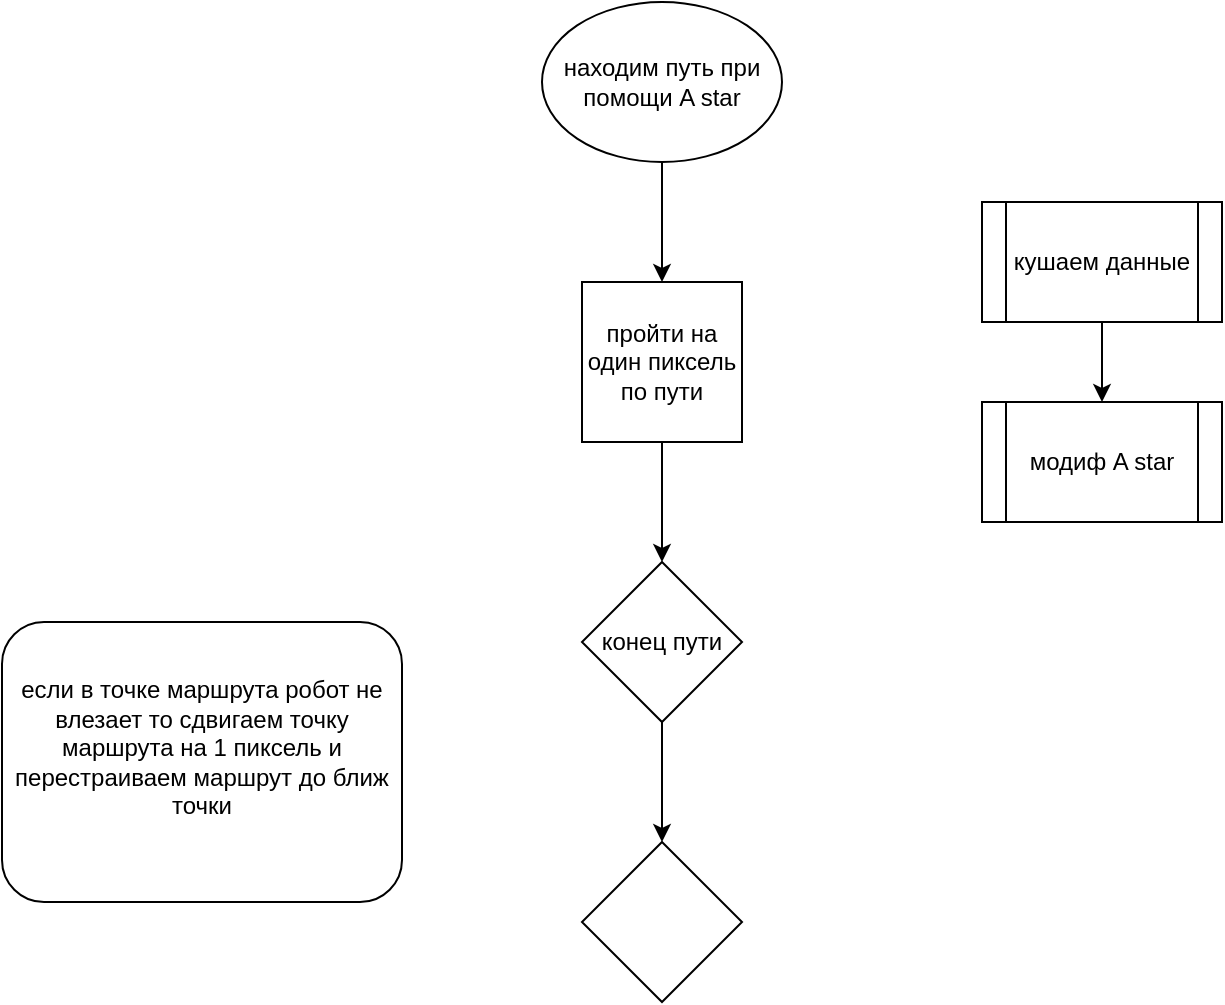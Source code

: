 <mxfile version="24.8.6">
  <diagram id="C5RBs43oDa-KdzZeNtuy" name="Page-1">
    <mxGraphModel dx="1510" dy="374" grid="1" gridSize="10" guides="1" tooltips="1" connect="1" arrows="1" fold="1" page="1" pageScale="1" pageWidth="827" pageHeight="1169" math="0" shadow="0">
      <root>
        <mxCell id="WIyWlLk6GJQsqaUBKTNV-0" />
        <mxCell id="WIyWlLk6GJQsqaUBKTNV-1" parent="WIyWlLk6GJQsqaUBKTNV-0" />
        <mxCell id="KxBXPnzhP5IgkcAKMf79-4" style="edgeStyle=orthogonalEdgeStyle;rounded=0;orthogonalLoop=1;jettySize=auto;html=1;exitX=0.5;exitY=1;exitDx=0;exitDy=0;entryX=0.5;entryY=0;entryDx=0;entryDy=0;" edge="1" parent="WIyWlLk6GJQsqaUBKTNV-1" source="KxBXPnzhP5IgkcAKMf79-1" target="KxBXPnzhP5IgkcAKMf79-3">
          <mxGeometry relative="1" as="geometry" />
        </mxCell>
        <mxCell id="KxBXPnzhP5IgkcAKMf79-1" value="кушаем данные" style="shape=process;whiteSpace=wrap;html=1;backgroundOutline=1;" vertex="1" parent="WIyWlLk6GJQsqaUBKTNV-1">
          <mxGeometry x="250" y="150" width="120" height="60" as="geometry" />
        </mxCell>
        <mxCell id="KxBXPnzhP5IgkcAKMf79-3" value="модиф A star" style="shape=process;whiteSpace=wrap;html=1;backgroundOutline=1;" vertex="1" parent="WIyWlLk6GJQsqaUBKTNV-1">
          <mxGeometry x="250" y="250" width="120" height="60" as="geometry" />
        </mxCell>
        <mxCell id="KxBXPnzhP5IgkcAKMf79-11" value="" style="edgeStyle=orthogonalEdgeStyle;rounded=0;orthogonalLoop=1;jettySize=auto;html=1;" edge="1" parent="WIyWlLk6GJQsqaUBKTNV-1" source="KxBXPnzhP5IgkcAKMf79-5" target="KxBXPnzhP5IgkcAKMf79-10">
          <mxGeometry relative="1" as="geometry" />
        </mxCell>
        <mxCell id="KxBXPnzhP5IgkcAKMf79-5" value="находим путь при помощи A star" style="ellipse;whiteSpace=wrap;html=1;" vertex="1" parent="WIyWlLk6GJQsqaUBKTNV-1">
          <mxGeometry x="30" y="50" width="120" height="80" as="geometry" />
        </mxCell>
        <mxCell id="KxBXPnzhP5IgkcAKMf79-6" value="если в точке маршрута робот не влезает то сдвигаем точку маршрута на 1 пиксель и перестраиваем маршрут до ближ точки&lt;div&gt;&lt;br&gt;&lt;/div&gt;" style="rounded=1;whiteSpace=wrap;html=1;" vertex="1" parent="WIyWlLk6GJQsqaUBKTNV-1">
          <mxGeometry x="-240" y="360" width="200" height="140" as="geometry" />
        </mxCell>
        <mxCell id="KxBXPnzhP5IgkcAKMf79-9" value="" style="rhombus;whiteSpace=wrap;html=1;" vertex="1" parent="WIyWlLk6GJQsqaUBKTNV-1">
          <mxGeometry x="50" y="470" width="80" height="80" as="geometry" />
        </mxCell>
        <mxCell id="KxBXPnzhP5IgkcAKMf79-17" value="" style="edgeStyle=orthogonalEdgeStyle;rounded=0;orthogonalLoop=1;jettySize=auto;html=1;" edge="1" parent="WIyWlLk6GJQsqaUBKTNV-1" source="KxBXPnzhP5IgkcAKMf79-10" target="KxBXPnzhP5IgkcAKMf79-15">
          <mxGeometry relative="1" as="geometry" />
        </mxCell>
        <mxCell id="KxBXPnzhP5IgkcAKMf79-10" value="пройти на один пиксель по пути" style="whiteSpace=wrap;html=1;aspect=fixed;" vertex="1" parent="WIyWlLk6GJQsqaUBKTNV-1">
          <mxGeometry x="50" y="190" width="80" height="80" as="geometry" />
        </mxCell>
        <mxCell id="KxBXPnzhP5IgkcAKMf79-18" value="" style="edgeStyle=orthogonalEdgeStyle;rounded=0;orthogonalLoop=1;jettySize=auto;html=1;" edge="1" parent="WIyWlLk6GJQsqaUBKTNV-1" source="KxBXPnzhP5IgkcAKMf79-15" target="KxBXPnzhP5IgkcAKMf79-9">
          <mxGeometry relative="1" as="geometry" />
        </mxCell>
        <mxCell id="KxBXPnzhP5IgkcAKMf79-15" value="конец пути" style="rhombus;whiteSpace=wrap;html=1;" vertex="1" parent="WIyWlLk6GJQsqaUBKTNV-1">
          <mxGeometry x="50" y="330" width="80" height="80" as="geometry" />
        </mxCell>
      </root>
    </mxGraphModel>
  </diagram>
</mxfile>
